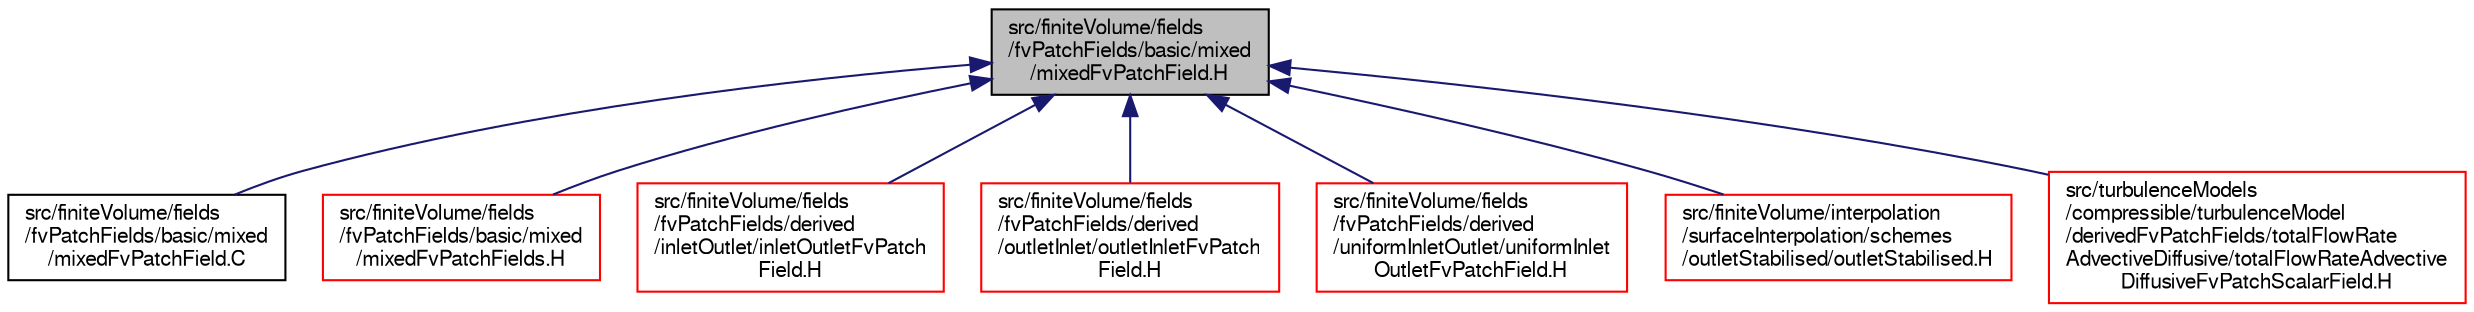 digraph "src/finiteVolume/fields/fvPatchFields/basic/mixed/mixedFvPatchField.H"
{
  bgcolor="transparent";
  edge [fontname="FreeSans",fontsize="10",labelfontname="FreeSans",labelfontsize="10"];
  node [fontname="FreeSans",fontsize="10",shape=record];
  Node187 [label="src/finiteVolume/fields\l/fvPatchFields/basic/mixed\l/mixedFvPatchField.H",height=0.2,width=0.4,color="black", fillcolor="grey75", style="filled", fontcolor="black"];
  Node187 -> Node188 [dir="back",color="midnightblue",fontsize="10",style="solid",fontname="FreeSans"];
  Node188 [label="src/finiteVolume/fields\l/fvPatchFields/basic/mixed\l/mixedFvPatchField.C",height=0.2,width=0.4,color="black",URL="$a01490.html"];
  Node187 -> Node189 [dir="back",color="midnightblue",fontsize="10",style="solid",fontname="FreeSans"];
  Node189 [label="src/finiteVolume/fields\l/fvPatchFields/basic/mixed\l/mixedFvPatchFields.H",height=0.2,width=0.4,color="red",URL="$a01499.html"];
  Node187 -> Node255 [dir="back",color="midnightblue",fontsize="10",style="solid",fontname="FreeSans"];
  Node255 [label="src/finiteVolume/fields\l/fvPatchFields/derived\l/inletOutlet/inletOutletFvPatch\lField.H",height=0.2,width=0.4,color="red",URL="$a01985.html"];
  Node187 -> Node284 [dir="back",color="midnightblue",fontsize="10",style="solid",fontname="FreeSans"];
  Node284 [label="src/finiteVolume/fields\l/fvPatchFields/derived\l/outletInlet/outletInletFvPatch\lField.H",height=0.2,width=0.4,color="red",URL="$a02111.html"];
  Node187 -> Node288 [dir="back",color="midnightblue",fontsize="10",style="solid",fontname="FreeSans"];
  Node288 [label="src/finiteVolume/fields\l/fvPatchFields/derived\l/uniformInletOutlet/uniformInlet\lOutletFvPatchField.H",height=0.2,width=0.4,color="red",URL="$a02372.html"];
  Node187 -> Node292 [dir="back",color="midnightblue",fontsize="10",style="solid",fontname="FreeSans"];
  Node292 [label="src/finiteVolume/interpolation\l/surfaceInterpolation/schemes\l/outletStabilised/outletStabilised.H",height=0.2,width=0.4,color="red",URL="$a04232.html"];
  Node187 -> Node294 [dir="back",color="midnightblue",fontsize="10",style="solid",fontname="FreeSans"];
  Node294 [label="src/turbulenceModels\l/compressible/turbulenceModel\l/derivedFvPatchFields/totalFlowRate\lAdvectiveDiffusive/totalFlowRateAdvective\lDiffusiveFvPatchScalarField.H",height=0.2,width=0.4,color="red",URL="$a17345.html"];
}
